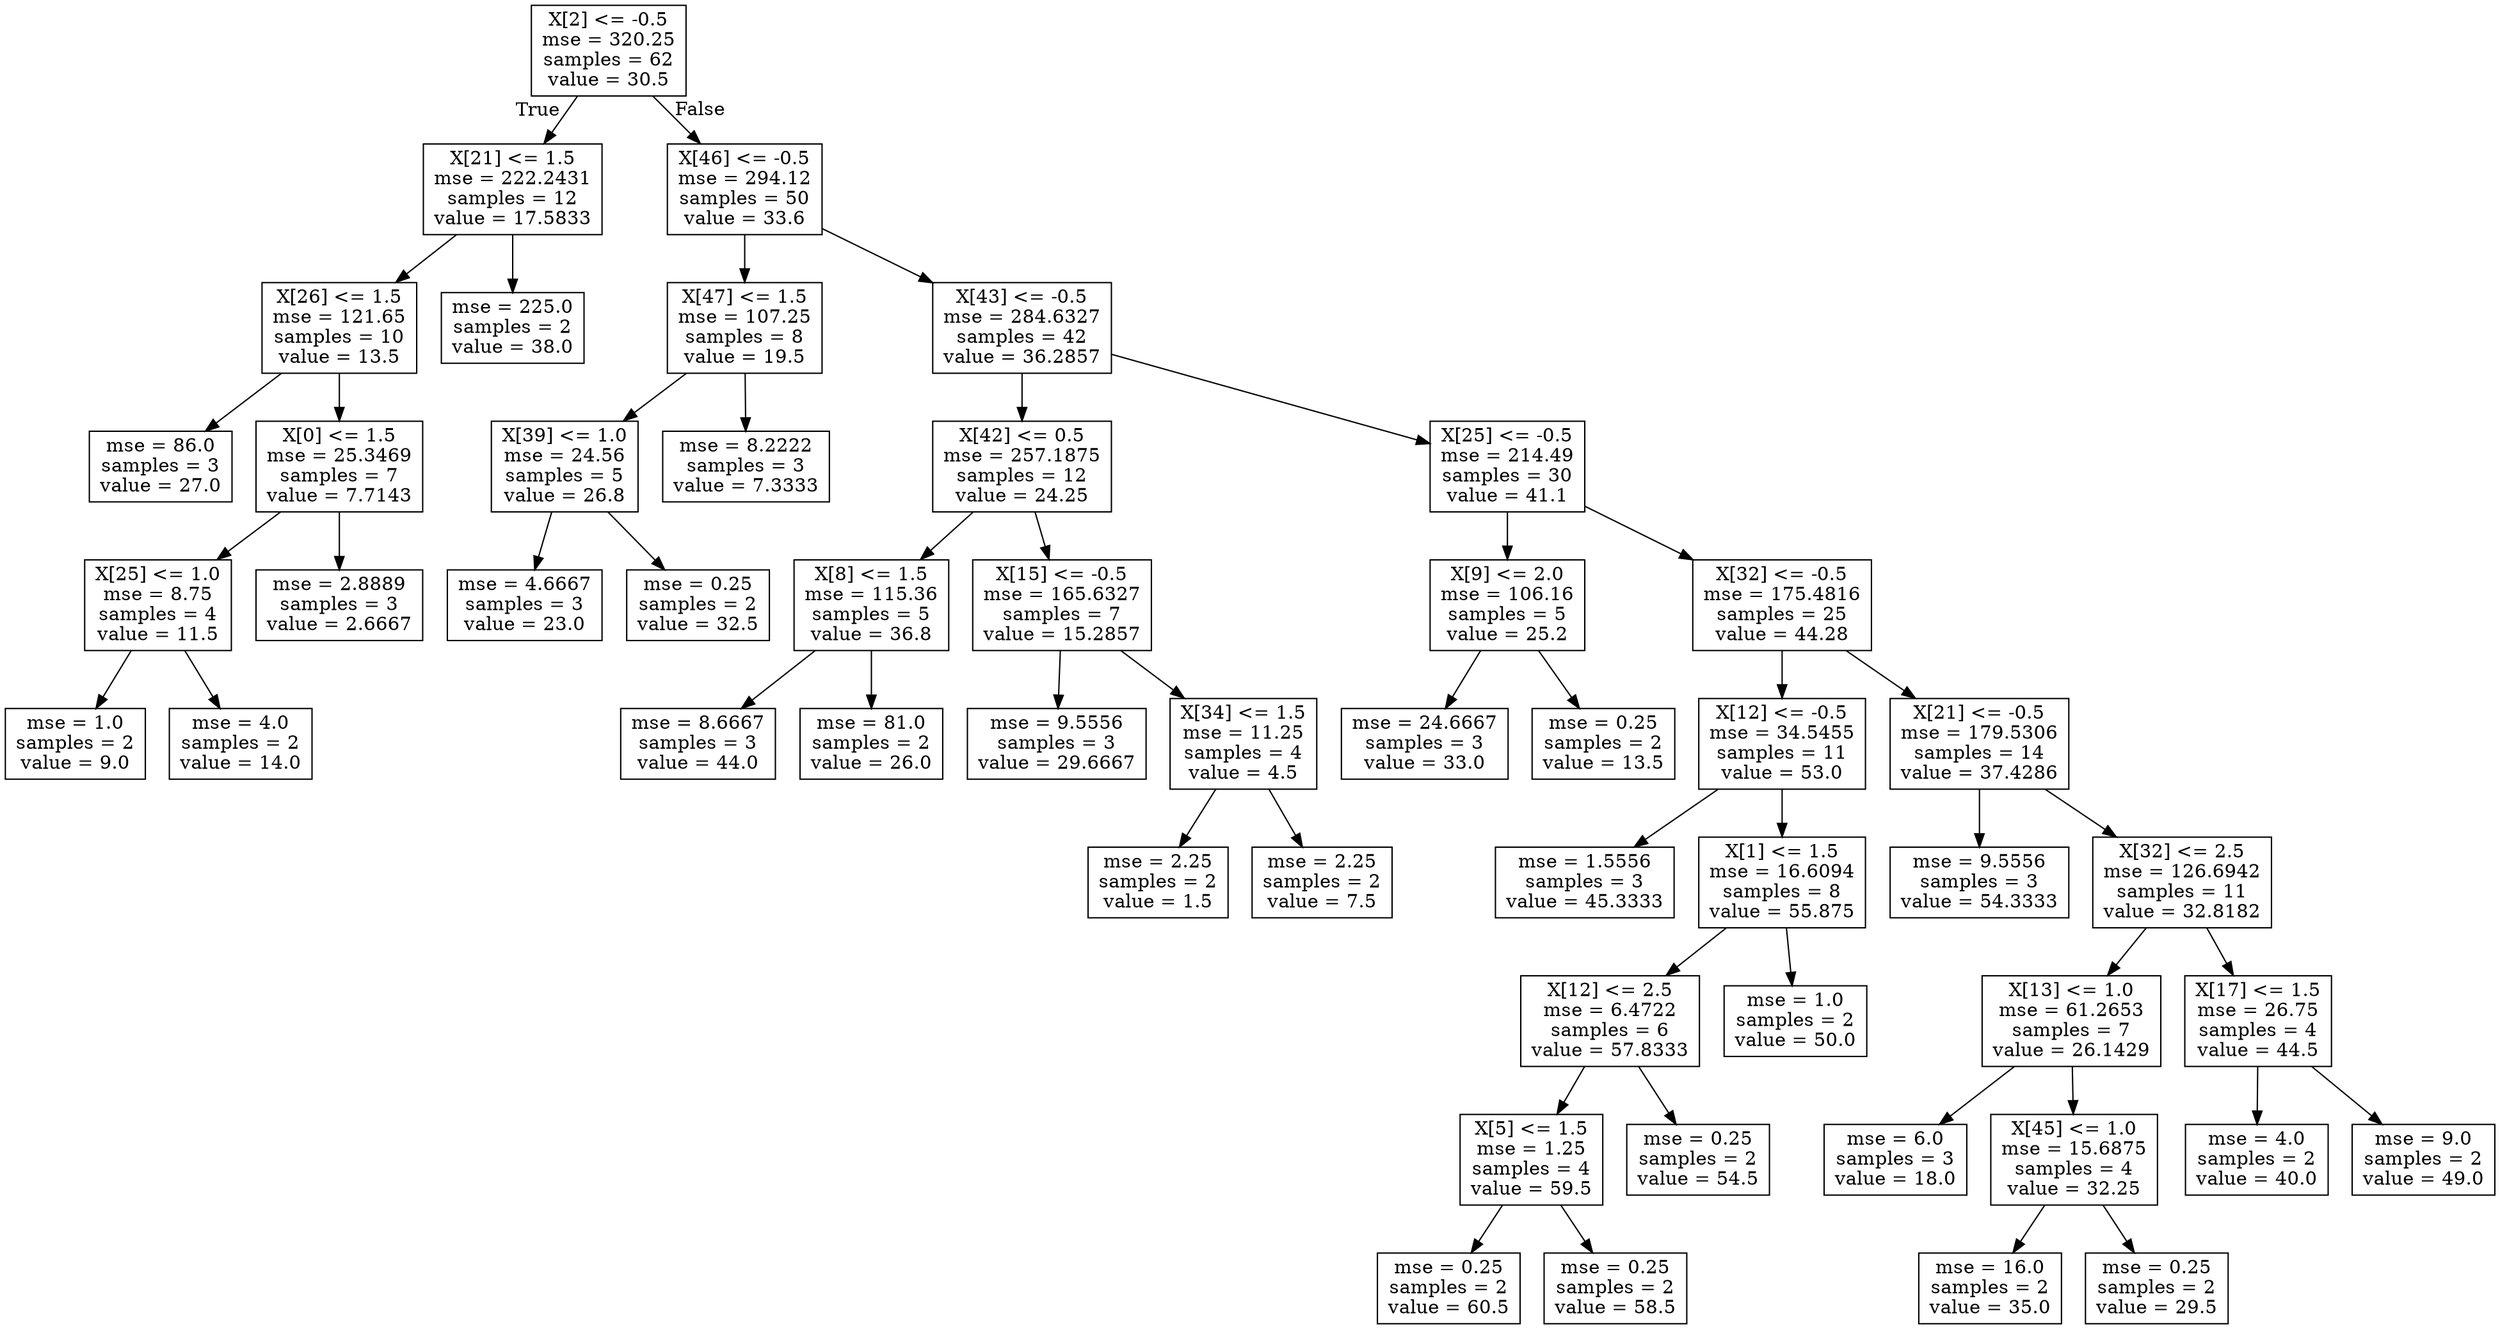 digraph Tree {
node [shape=box] ;
0 [label="X[2] <= -0.5\nmse = 320.25\nsamples = 62\nvalue = 30.5"] ;
1 [label="X[21] <= 1.5\nmse = 222.2431\nsamples = 12\nvalue = 17.5833"] ;
0 -> 1 [labeldistance=2.5, labelangle=45, headlabel="True"] ;
2 [label="X[26] <= 1.5\nmse = 121.65\nsamples = 10\nvalue = 13.5"] ;
1 -> 2 ;
3 [label="mse = 86.0\nsamples = 3\nvalue = 27.0"] ;
2 -> 3 ;
4 [label="X[0] <= 1.5\nmse = 25.3469\nsamples = 7\nvalue = 7.7143"] ;
2 -> 4 ;
5 [label="X[25] <= 1.0\nmse = 8.75\nsamples = 4\nvalue = 11.5"] ;
4 -> 5 ;
6 [label="mse = 1.0\nsamples = 2\nvalue = 9.0"] ;
5 -> 6 ;
7 [label="mse = 4.0\nsamples = 2\nvalue = 14.0"] ;
5 -> 7 ;
8 [label="mse = 2.8889\nsamples = 3\nvalue = 2.6667"] ;
4 -> 8 ;
9 [label="mse = 225.0\nsamples = 2\nvalue = 38.0"] ;
1 -> 9 ;
10 [label="X[46] <= -0.5\nmse = 294.12\nsamples = 50\nvalue = 33.6"] ;
0 -> 10 [labeldistance=2.5, labelangle=-45, headlabel="False"] ;
11 [label="X[47] <= 1.5\nmse = 107.25\nsamples = 8\nvalue = 19.5"] ;
10 -> 11 ;
12 [label="X[39] <= 1.0\nmse = 24.56\nsamples = 5\nvalue = 26.8"] ;
11 -> 12 ;
13 [label="mse = 4.6667\nsamples = 3\nvalue = 23.0"] ;
12 -> 13 ;
14 [label="mse = 0.25\nsamples = 2\nvalue = 32.5"] ;
12 -> 14 ;
15 [label="mse = 8.2222\nsamples = 3\nvalue = 7.3333"] ;
11 -> 15 ;
16 [label="X[43] <= -0.5\nmse = 284.6327\nsamples = 42\nvalue = 36.2857"] ;
10 -> 16 ;
17 [label="X[42] <= 0.5\nmse = 257.1875\nsamples = 12\nvalue = 24.25"] ;
16 -> 17 ;
18 [label="X[8] <= 1.5\nmse = 115.36\nsamples = 5\nvalue = 36.8"] ;
17 -> 18 ;
19 [label="mse = 8.6667\nsamples = 3\nvalue = 44.0"] ;
18 -> 19 ;
20 [label="mse = 81.0\nsamples = 2\nvalue = 26.0"] ;
18 -> 20 ;
21 [label="X[15] <= -0.5\nmse = 165.6327\nsamples = 7\nvalue = 15.2857"] ;
17 -> 21 ;
22 [label="mse = 9.5556\nsamples = 3\nvalue = 29.6667"] ;
21 -> 22 ;
23 [label="X[34] <= 1.5\nmse = 11.25\nsamples = 4\nvalue = 4.5"] ;
21 -> 23 ;
24 [label="mse = 2.25\nsamples = 2\nvalue = 1.5"] ;
23 -> 24 ;
25 [label="mse = 2.25\nsamples = 2\nvalue = 7.5"] ;
23 -> 25 ;
26 [label="X[25] <= -0.5\nmse = 214.49\nsamples = 30\nvalue = 41.1"] ;
16 -> 26 ;
27 [label="X[9] <= 2.0\nmse = 106.16\nsamples = 5\nvalue = 25.2"] ;
26 -> 27 ;
28 [label="mse = 24.6667\nsamples = 3\nvalue = 33.0"] ;
27 -> 28 ;
29 [label="mse = 0.25\nsamples = 2\nvalue = 13.5"] ;
27 -> 29 ;
30 [label="X[32] <= -0.5\nmse = 175.4816\nsamples = 25\nvalue = 44.28"] ;
26 -> 30 ;
31 [label="X[12] <= -0.5\nmse = 34.5455\nsamples = 11\nvalue = 53.0"] ;
30 -> 31 ;
32 [label="mse = 1.5556\nsamples = 3\nvalue = 45.3333"] ;
31 -> 32 ;
33 [label="X[1] <= 1.5\nmse = 16.6094\nsamples = 8\nvalue = 55.875"] ;
31 -> 33 ;
34 [label="X[12] <= 2.5\nmse = 6.4722\nsamples = 6\nvalue = 57.8333"] ;
33 -> 34 ;
35 [label="X[5] <= 1.5\nmse = 1.25\nsamples = 4\nvalue = 59.5"] ;
34 -> 35 ;
36 [label="mse = 0.25\nsamples = 2\nvalue = 60.5"] ;
35 -> 36 ;
37 [label="mse = 0.25\nsamples = 2\nvalue = 58.5"] ;
35 -> 37 ;
38 [label="mse = 0.25\nsamples = 2\nvalue = 54.5"] ;
34 -> 38 ;
39 [label="mse = 1.0\nsamples = 2\nvalue = 50.0"] ;
33 -> 39 ;
40 [label="X[21] <= -0.5\nmse = 179.5306\nsamples = 14\nvalue = 37.4286"] ;
30 -> 40 ;
41 [label="mse = 9.5556\nsamples = 3\nvalue = 54.3333"] ;
40 -> 41 ;
42 [label="X[32] <= 2.5\nmse = 126.6942\nsamples = 11\nvalue = 32.8182"] ;
40 -> 42 ;
43 [label="X[13] <= 1.0\nmse = 61.2653\nsamples = 7\nvalue = 26.1429"] ;
42 -> 43 ;
44 [label="mse = 6.0\nsamples = 3\nvalue = 18.0"] ;
43 -> 44 ;
45 [label="X[45] <= 1.0\nmse = 15.6875\nsamples = 4\nvalue = 32.25"] ;
43 -> 45 ;
46 [label="mse = 16.0\nsamples = 2\nvalue = 35.0"] ;
45 -> 46 ;
47 [label="mse = 0.25\nsamples = 2\nvalue = 29.5"] ;
45 -> 47 ;
48 [label="X[17] <= 1.5\nmse = 26.75\nsamples = 4\nvalue = 44.5"] ;
42 -> 48 ;
49 [label="mse = 4.0\nsamples = 2\nvalue = 40.0"] ;
48 -> 49 ;
50 [label="mse = 9.0\nsamples = 2\nvalue = 49.0"] ;
48 -> 50 ;
}